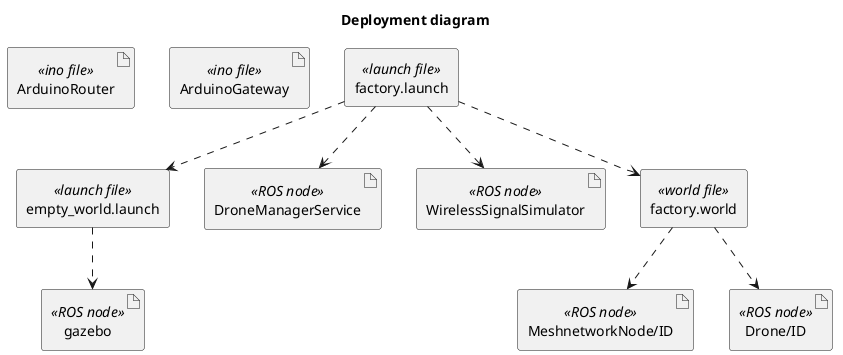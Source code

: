@startuml
title Deployment diagram
artifact ArduinoRouter  <<ino file>> as ArduinoRouter
artifact ArduinoGateway  <<ino file>> as ArduinoGateway

rectangle empty_world.launch <<launch file>> as empty_world
rectangle factory.launch <<launch file>> as factory

artifact DroneManagerService <<ROS node>> as DroneManagerService
artifact WirelessSignalSimulator <<ROS node>> as WirelessSignalSimulator
artifact "MeshnetworkNode/ID" <<ROS node>> as meshnode
artifact "Drone/ID" <<ROS node>> as dronenode
artifact gazebo  <<ROS node>> as gazebo



rectangle factory.world <<world file>> as factoryworld


factory ..> empty_world
factory ..> factoryworld
empty_world ..> gazebo

factory ..> DroneManagerService
factory ..> WirelessSignalSimulator

factoryworld ..> meshnode
factoryworld ..> dronenode


@enduml